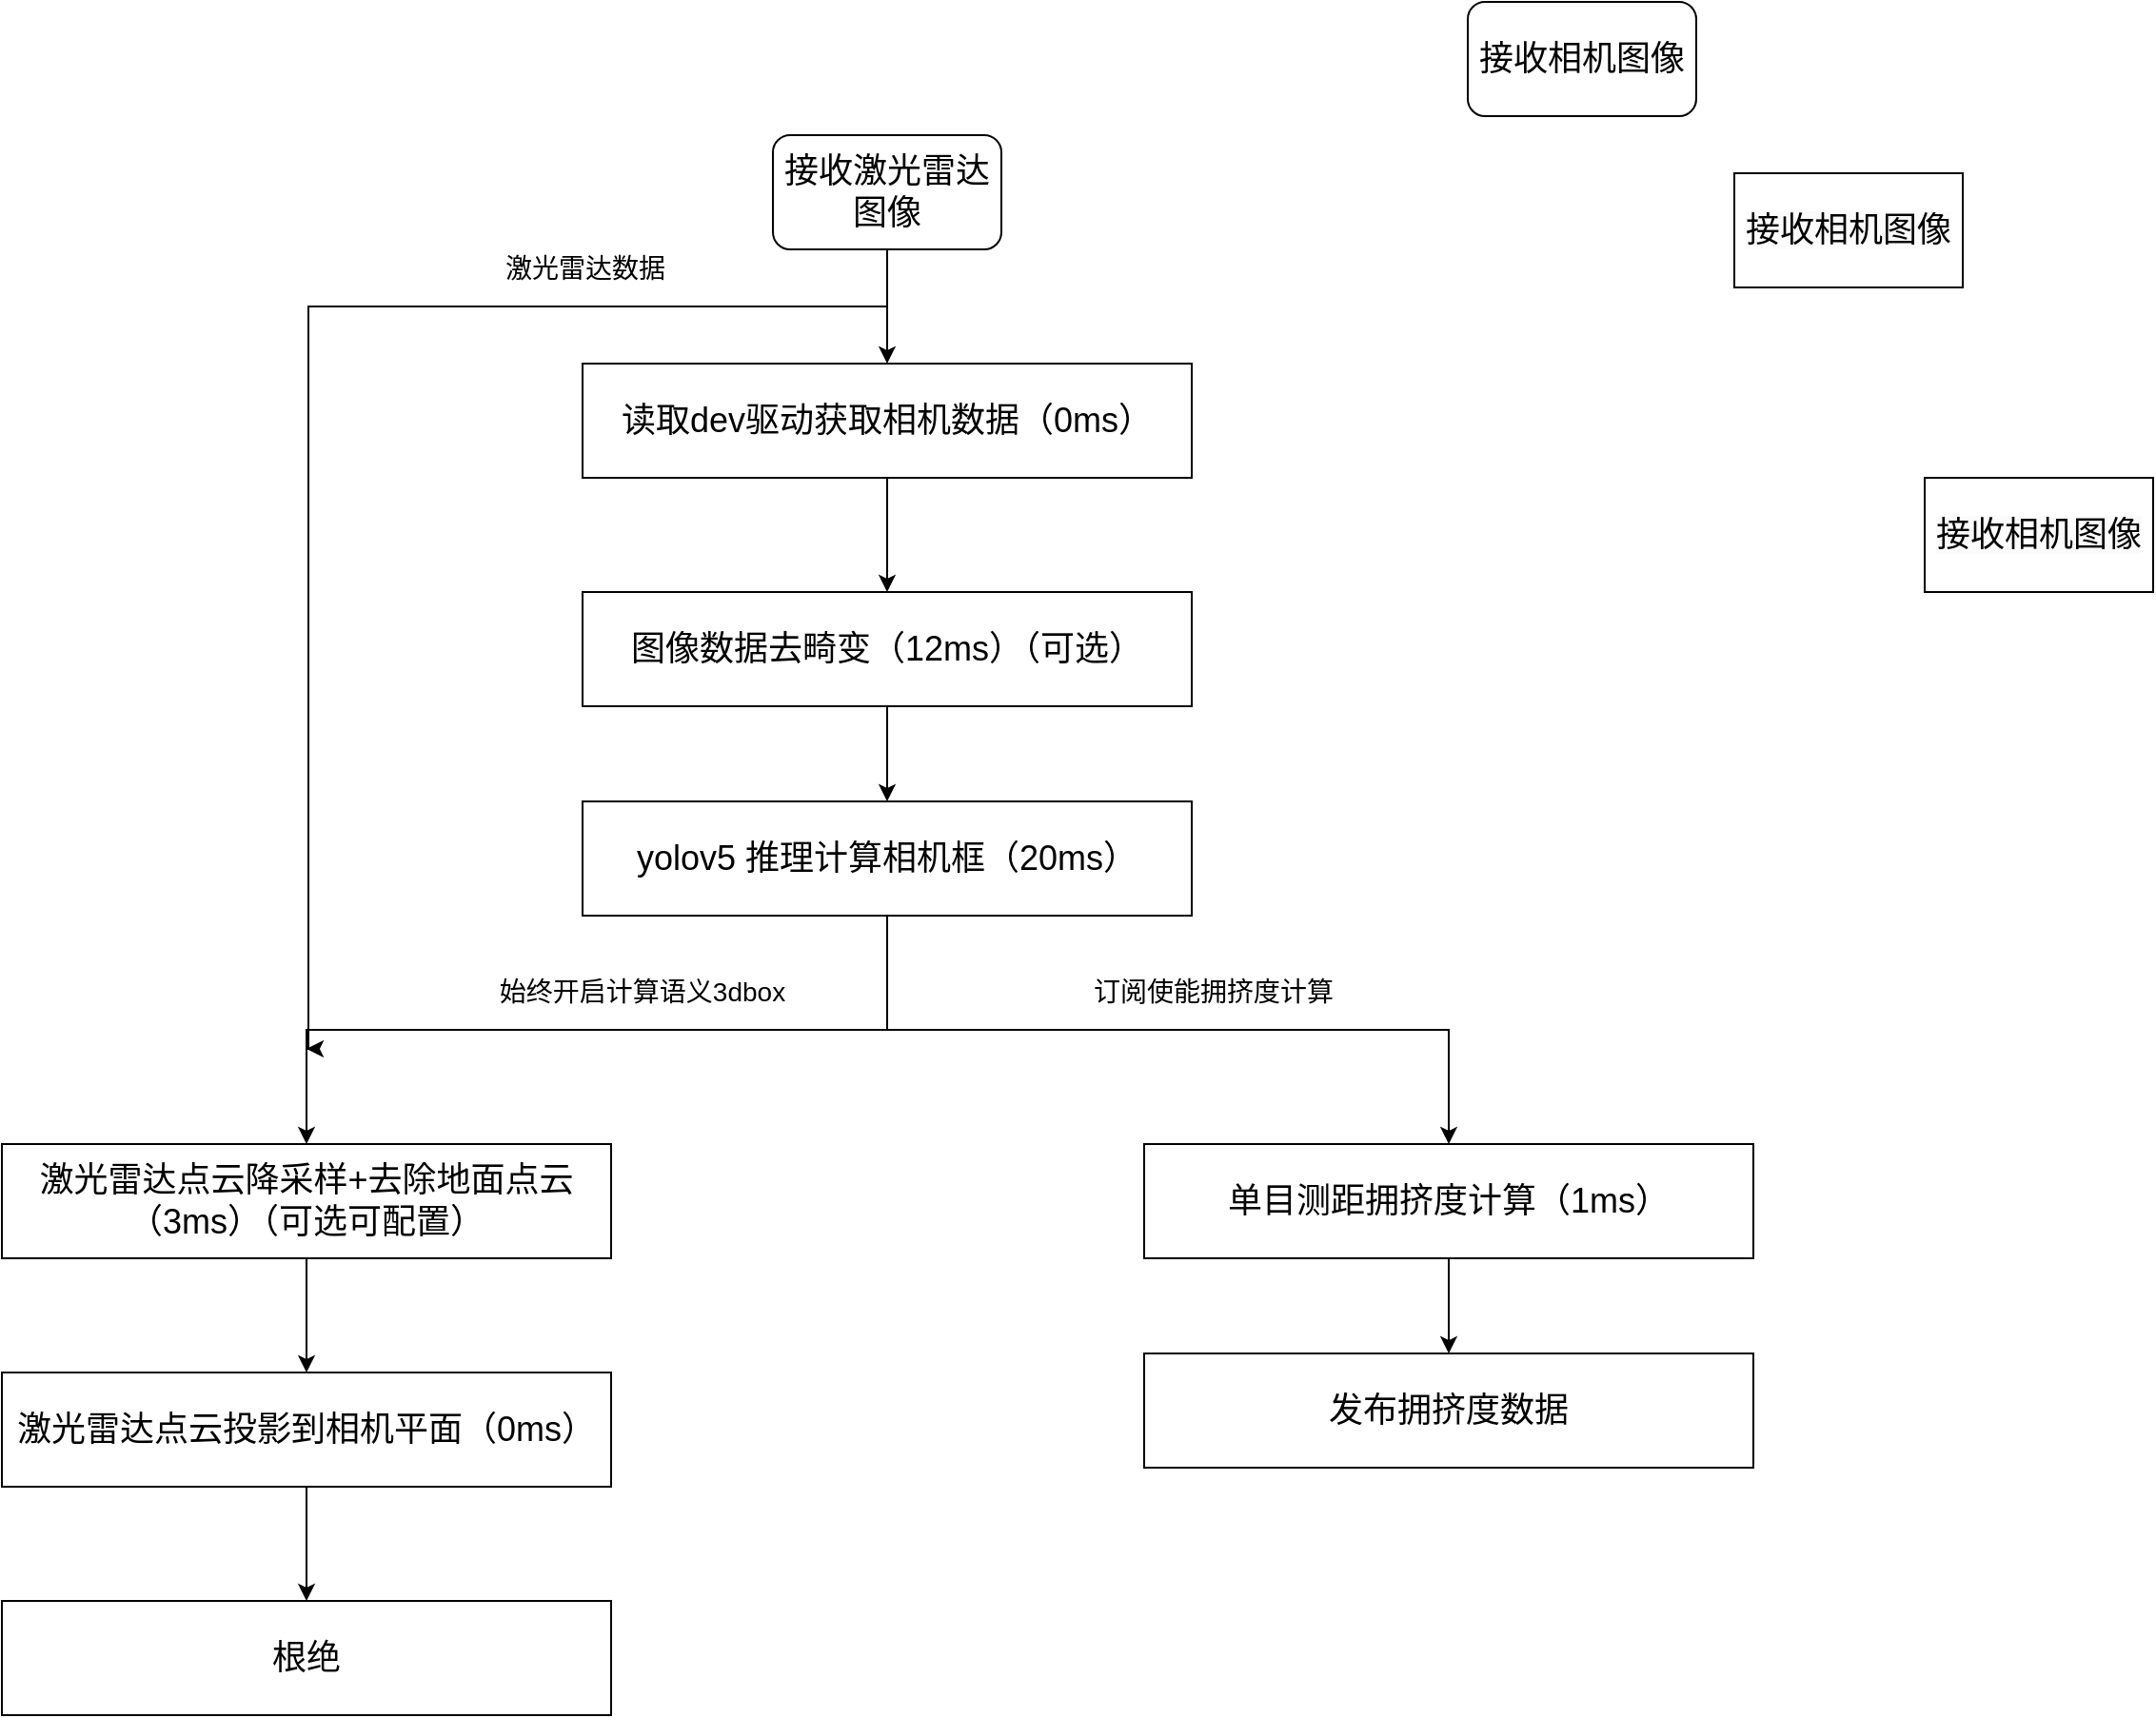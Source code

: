 <mxfile version="24.7.6">
  <diagram name="Page-1" id="hP-dEu_CVExecX_DF-mA">
    <mxGraphModel dx="1728" dy="994" grid="1" gridSize="10" guides="1" tooltips="1" connect="1" arrows="1" fold="1" page="1" pageScale="1" pageWidth="1654" pageHeight="2336" math="0" shadow="0">
      <root>
        <mxCell id="0" />
        <mxCell id="1" parent="0" />
        <mxCell id="Sc6bf__xJOu8bdqY58xA-1" value="&lt;font style=&quot;font-size: 18px;&quot;&gt;接收相机图像&lt;/font&gt;" style="rounded=1;whiteSpace=wrap;html=1;" vertex="1" parent="1">
          <mxGeometry x="1070" y="110" width="120" height="60" as="geometry" />
        </mxCell>
        <mxCell id="Sc6bf__xJOu8bdqY58xA-20" style="edgeStyle=orthogonalEdgeStyle;rounded=0;orthogonalLoop=1;jettySize=auto;html=1;entryX=0.5;entryY=0;entryDx=0;entryDy=0;" edge="1" parent="1" source="Sc6bf__xJOu8bdqY58xA-2" target="Sc6bf__xJOu8bdqY58xA-19">
          <mxGeometry relative="1" as="geometry" />
        </mxCell>
        <mxCell id="Sc6bf__xJOu8bdqY58xA-29" style="edgeStyle=orthogonalEdgeStyle;rounded=0;orthogonalLoop=1;jettySize=auto;html=1;" edge="1" parent="1" source="Sc6bf__xJOu8bdqY58xA-2">
          <mxGeometry relative="1" as="geometry">
            <mxPoint x="460" y="660" as="targetPoint" />
            <Array as="points">
              <mxPoint x="765" y="270" />
              <mxPoint x="461" y="270" />
              <mxPoint x="461" y="660" />
            </Array>
          </mxGeometry>
        </mxCell>
        <mxCell id="Sc6bf__xJOu8bdqY58xA-30" value="&lt;font style=&quot;font-size: 14px;&quot;&gt;激光雷达数据&lt;/font&gt;" style="edgeLabel;html=1;align=center;verticalAlign=middle;resizable=0;points=[];" vertex="1" connectable="0" parent="Sc6bf__xJOu8bdqY58xA-29">
          <mxGeometry x="-0.484" y="-5" relative="1" as="geometry">
            <mxPoint x="-2" y="-15" as="offset" />
          </mxGeometry>
        </mxCell>
        <mxCell id="Sc6bf__xJOu8bdqY58xA-2" value="&lt;font style=&quot;font-size: 18px;&quot;&gt;接收激光雷达图像&lt;/font&gt;" style="rounded=1;whiteSpace=wrap;html=1;" vertex="1" parent="1">
          <mxGeometry x="705" y="180" width="120" height="60" as="geometry" />
        </mxCell>
        <mxCell id="Sc6bf__xJOu8bdqY58xA-5" value="&lt;span style=&quot;color: rgb(0, 0, 0); font-family: Helvetica; font-size: 18px; font-style: normal; font-variant-ligatures: normal; font-variant-caps: normal; font-weight: 400; letter-spacing: normal; orphans: 2; text-align: center; text-indent: 0px; text-transform: none; widows: 2; word-spacing: 0px; -webkit-text-stroke-width: 0px; white-space: normal; background-color: rgb(251, 251, 251); text-decoration-thickness: initial; text-decoration-style: initial; text-decoration-color: initial; display: inline !important; float: none;&quot;&gt;接收相机图像&lt;/span&gt;" style="rounded=0;whiteSpace=wrap;html=1;" vertex="1" parent="1">
          <mxGeometry x="1210" y="200" width="120" height="60" as="geometry" />
        </mxCell>
        <mxCell id="Sc6bf__xJOu8bdqY58xA-6" value="&lt;span style=&quot;color: rgb(0, 0, 0); font-family: Helvetica; font-size: 18px; font-style: normal; font-variant-ligatures: normal; font-variant-caps: normal; font-weight: 400; letter-spacing: normal; orphans: 2; text-align: center; text-indent: 0px; text-transform: none; widows: 2; word-spacing: 0px; -webkit-text-stroke-width: 0px; white-space: normal; background-color: rgb(251, 251, 251); text-decoration-thickness: initial; text-decoration-style: initial; text-decoration-color: initial; display: inline !important; float: none;&quot;&gt;接收相机图像&lt;/span&gt;" style="rounded=0;whiteSpace=wrap;html=1;" vertex="1" parent="1">
          <mxGeometry x="1310" y="360" width="120" height="60" as="geometry" />
        </mxCell>
        <mxCell id="Sc6bf__xJOu8bdqY58xA-13" style="edgeStyle=orthogonalEdgeStyle;rounded=0;orthogonalLoop=1;jettySize=auto;html=1;entryX=0.5;entryY=0;entryDx=0;entryDy=0;" edge="1" parent="1" source="Sc6bf__xJOu8bdqY58xA-10" target="Sc6bf__xJOu8bdqY58xA-11">
          <mxGeometry relative="1" as="geometry" />
        </mxCell>
        <mxCell id="Sc6bf__xJOu8bdqY58xA-10" value="&lt;span style=&quot;font-size: 18px;&quot;&gt;图像数据去畸变（12ms）（可选）&lt;/span&gt;" style="rounded=0;whiteSpace=wrap;html=1;" vertex="1" parent="1">
          <mxGeometry x="605" y="420" width="320" height="60" as="geometry" />
        </mxCell>
        <mxCell id="Sc6bf__xJOu8bdqY58xA-15" style="edgeStyle=orthogonalEdgeStyle;rounded=0;orthogonalLoop=1;jettySize=auto;html=1;" edge="1" parent="1" source="Sc6bf__xJOu8bdqY58xA-11" target="Sc6bf__xJOu8bdqY58xA-14">
          <mxGeometry relative="1" as="geometry" />
        </mxCell>
        <mxCell id="Sc6bf__xJOu8bdqY58xA-16" value="&lt;font style=&quot;font-size: 14px;&quot;&gt;订阅使能拥挤度计算&lt;/font&gt;" style="edgeLabel;html=1;align=center;verticalAlign=middle;resizable=0;points=[];" vertex="1" connectable="0" parent="Sc6bf__xJOu8bdqY58xA-15">
          <mxGeometry x="0.11" y="-1" relative="1" as="geometry">
            <mxPoint y="-21" as="offset" />
          </mxGeometry>
        </mxCell>
        <mxCell id="Sc6bf__xJOu8bdqY58xA-23" style="edgeStyle=orthogonalEdgeStyle;rounded=0;orthogonalLoop=1;jettySize=auto;html=1;entryX=0.5;entryY=0;entryDx=0;entryDy=0;" edge="1" parent="1" source="Sc6bf__xJOu8bdqY58xA-11" target="Sc6bf__xJOu8bdqY58xA-22">
          <mxGeometry relative="1" as="geometry" />
        </mxCell>
        <mxCell id="Sc6bf__xJOu8bdqY58xA-24" value="&lt;font style=&quot;font-size: 14px;&quot;&gt;始终开启计算语义3dbox&lt;/font&gt;" style="edgeLabel;html=1;align=center;verticalAlign=middle;resizable=0;points=[];" vertex="1" connectable="0" parent="Sc6bf__xJOu8bdqY58xA-23">
          <mxGeometry x="-0.111" y="-3" relative="1" as="geometry">
            <mxPoint y="-17" as="offset" />
          </mxGeometry>
        </mxCell>
        <mxCell id="Sc6bf__xJOu8bdqY58xA-11" value="&lt;span style=&quot;font-size: 18px;&quot;&gt;yolov5 推理计算相机框（20ms）&lt;/span&gt;" style="rounded=0;whiteSpace=wrap;html=1;" vertex="1" parent="1">
          <mxGeometry x="605" y="530" width="320" height="60" as="geometry" />
        </mxCell>
        <mxCell id="Sc6bf__xJOu8bdqY58xA-18" style="edgeStyle=orthogonalEdgeStyle;rounded=0;orthogonalLoop=1;jettySize=auto;html=1;entryX=0.5;entryY=0;entryDx=0;entryDy=0;" edge="1" parent="1" source="Sc6bf__xJOu8bdqY58xA-14" target="Sc6bf__xJOu8bdqY58xA-17">
          <mxGeometry relative="1" as="geometry" />
        </mxCell>
        <mxCell id="Sc6bf__xJOu8bdqY58xA-14" value="&lt;span style=&quot;font-size: 18px;&quot;&gt;单目测距拥挤度计算（1ms）&lt;/span&gt;" style="rounded=0;whiteSpace=wrap;html=1;" vertex="1" parent="1">
          <mxGeometry x="900" y="710" width="320" height="60" as="geometry" />
        </mxCell>
        <mxCell id="Sc6bf__xJOu8bdqY58xA-17" value="&lt;span style=&quot;font-size: 18px;&quot;&gt;发布拥挤度数据&lt;/span&gt;" style="rounded=0;whiteSpace=wrap;html=1;" vertex="1" parent="1">
          <mxGeometry x="900" y="820" width="320" height="60" as="geometry" />
        </mxCell>
        <mxCell id="Sc6bf__xJOu8bdqY58xA-21" style="edgeStyle=orthogonalEdgeStyle;rounded=0;orthogonalLoop=1;jettySize=auto;html=1;entryX=0.5;entryY=0;entryDx=0;entryDy=0;" edge="1" parent="1" source="Sc6bf__xJOu8bdqY58xA-19" target="Sc6bf__xJOu8bdqY58xA-10">
          <mxGeometry relative="1" as="geometry" />
        </mxCell>
        <mxCell id="Sc6bf__xJOu8bdqY58xA-19" value="&lt;span style=&quot;font-size: 18px;&quot;&gt;读取dev驱动获取相机数据（0ms）&lt;/span&gt;" style="rounded=0;whiteSpace=wrap;html=1;" vertex="1" parent="1">
          <mxGeometry x="605" y="300" width="320" height="60" as="geometry" />
        </mxCell>
        <mxCell id="Sc6bf__xJOu8bdqY58xA-26" style="edgeStyle=orthogonalEdgeStyle;rounded=0;orthogonalLoop=1;jettySize=auto;html=1;entryX=0.5;entryY=0;entryDx=0;entryDy=0;" edge="1" parent="1" source="Sc6bf__xJOu8bdqY58xA-22" target="Sc6bf__xJOu8bdqY58xA-25">
          <mxGeometry relative="1" as="geometry" />
        </mxCell>
        <mxCell id="Sc6bf__xJOu8bdqY58xA-22" value="&lt;span style=&quot;font-size: 18px;&quot;&gt;激光雷达点云降采样+去除地面点云（3&lt;/span&gt;&lt;span style=&quot;font-size: 18px; background-color: initial;&quot;&gt;ms）（可选可配置）&lt;/span&gt;" style="rounded=0;whiteSpace=wrap;html=1;" vertex="1" parent="1">
          <mxGeometry x="300" y="710" width="320" height="60" as="geometry" />
        </mxCell>
        <mxCell id="Sc6bf__xJOu8bdqY58xA-28" style="edgeStyle=orthogonalEdgeStyle;rounded=0;orthogonalLoop=1;jettySize=auto;html=1;entryX=0.5;entryY=0;entryDx=0;entryDy=0;" edge="1" parent="1" source="Sc6bf__xJOu8bdqY58xA-25" target="Sc6bf__xJOu8bdqY58xA-27">
          <mxGeometry relative="1" as="geometry" />
        </mxCell>
        <mxCell id="Sc6bf__xJOu8bdqY58xA-25" value="&lt;span style=&quot;font-size: 18px;&quot;&gt;激光雷达点云投影到相机平面（0ms）&lt;/span&gt;" style="rounded=0;whiteSpace=wrap;html=1;" vertex="1" parent="1">
          <mxGeometry x="300" y="830" width="320" height="60" as="geometry" />
        </mxCell>
        <mxCell id="Sc6bf__xJOu8bdqY58xA-27" value="&lt;span style=&quot;font-size: 18px;&quot;&gt;根绝&lt;/span&gt;" style="rounded=0;whiteSpace=wrap;html=1;" vertex="1" parent="1">
          <mxGeometry x="300" y="950" width="320" height="60" as="geometry" />
        </mxCell>
      </root>
    </mxGraphModel>
  </diagram>
</mxfile>
